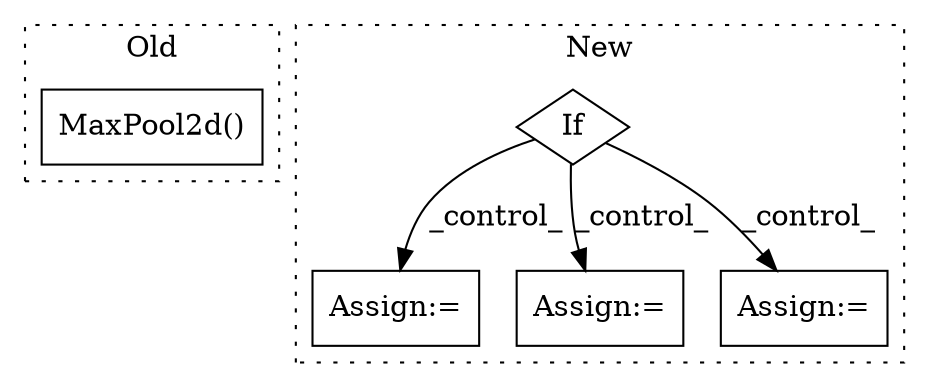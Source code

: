 digraph G {
subgraph cluster0 {
1 [label="MaxPool2d()" a="75" s="5141" l="27" shape="box"];
label = "Old";
style="dotted";
}
subgraph cluster1 {
2 [label="If" a="96" s="4926" l="3" shape="diamond"];
3 [label="Assign:=" a="68" s="5275" l="3" shape="box"];
4 [label="Assign:=" a="68" s="4969" l="3" shape="box"];
5 [label="Assign:=" a="68" s="5117" l="3" shape="box"];
label = "New";
style="dotted";
}
2 -> 3 [label="_control_"];
2 -> 5 [label="_control_"];
2 -> 4 [label="_control_"];
}
